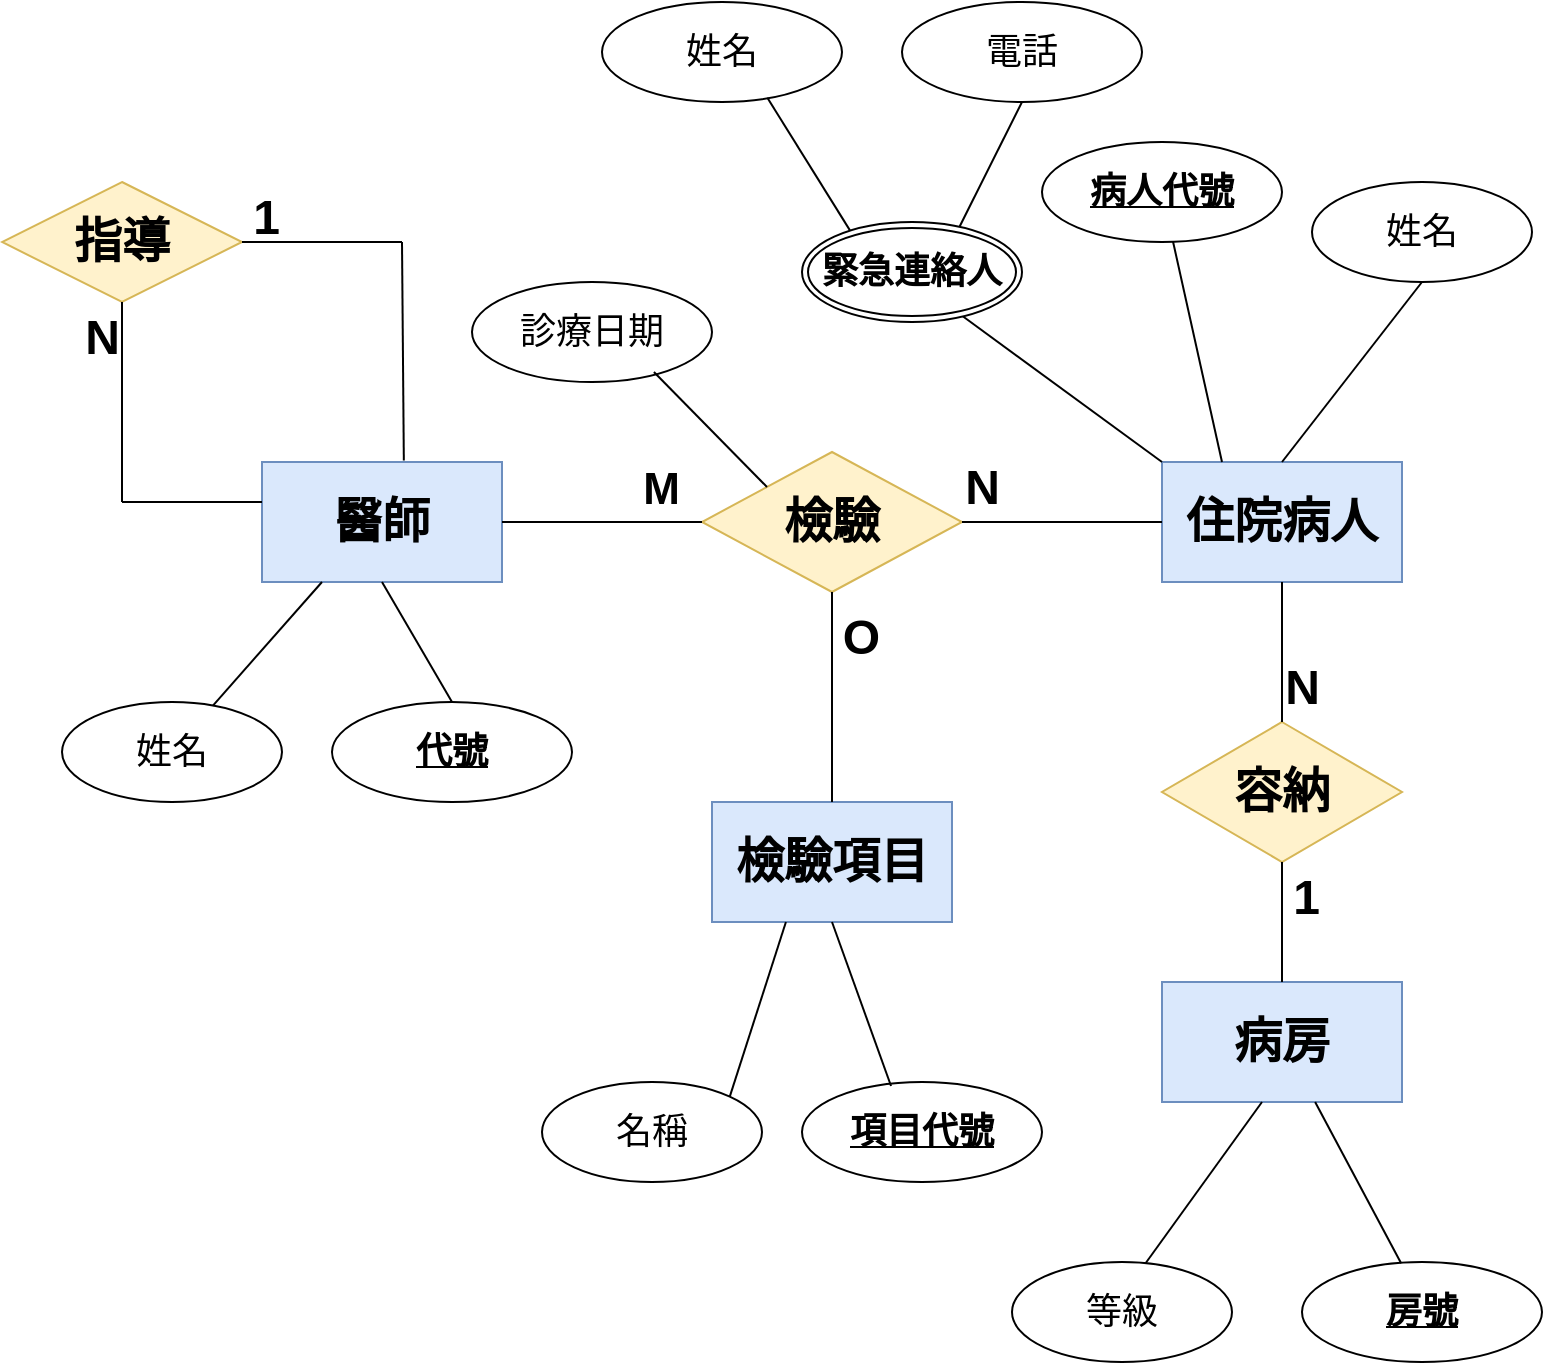 <mxfile version="27.0.2">
  <diagram name="Page-1" id="cqVtKn7EBuxshjFLG5_r">
    <mxGraphModel dx="1410" dy="856" grid="1" gridSize="10" guides="1" tooltips="1" connect="1" arrows="1" fold="1" page="1" pageScale="1" pageWidth="827" pageHeight="1169" math="0" shadow="0">
      <root>
        <mxCell id="0" />
        <mxCell id="1" parent="0" />
        <mxCell id="WPy_mO1lc_CJaPaNIeYg-1" value="&lt;h1&gt;醫師&lt;/h1&gt;" style="rounded=0;whiteSpace=wrap;html=1;fillColor=#dae8fc;strokeColor=#6c8ebf;" parent="1" vertex="1">
          <mxGeometry x="160" y="290" width="120" height="60" as="geometry" />
        </mxCell>
        <mxCell id="WPy_mO1lc_CJaPaNIeYg-2" value="&lt;h1&gt;檢驗&lt;/h1&gt;" style="rhombus;whiteSpace=wrap;html=1;fillColor=#fff2cc;strokeColor=#d6b656;" parent="1" vertex="1">
          <mxGeometry x="380" y="285" width="130" height="70" as="geometry" />
        </mxCell>
        <mxCell id="WPy_mO1lc_CJaPaNIeYg-4" value="&lt;h1&gt;住院病人&lt;/h1&gt;" style="rounded=0;whiteSpace=wrap;html=1;fillColor=#dae8fc;strokeColor=#6c8ebf;" parent="1" vertex="1">
          <mxGeometry x="610" y="290" width="120" height="60" as="geometry" />
        </mxCell>
        <mxCell id="WPy_mO1lc_CJaPaNIeYg-5" value="" style="endArrow=none;html=1;rounded=0;entryX=1;entryY=0.5;entryDx=0;entryDy=0;exitX=0;exitY=0.5;exitDx=0;exitDy=0;" parent="1" source="WPy_mO1lc_CJaPaNIeYg-4" target="WPy_mO1lc_CJaPaNIeYg-2" edge="1">
          <mxGeometry relative="1" as="geometry">
            <mxPoint x="430" y="520" as="sourcePoint" />
            <mxPoint x="590" y="520" as="targetPoint" />
          </mxGeometry>
        </mxCell>
        <mxCell id="WPy_mO1lc_CJaPaNIeYg-6" value="&lt;h1&gt;N&lt;/h1&gt;" style="resizable=0;html=1;whiteSpace=wrap;align=right;verticalAlign=bottom;" parent="WPy_mO1lc_CJaPaNIeYg-5" connectable="0" vertex="1">
          <mxGeometry x="1" relative="1" as="geometry">
            <mxPoint x="20" y="15" as="offset" />
          </mxGeometry>
        </mxCell>
        <mxCell id="WPy_mO1lc_CJaPaNIeYg-7" value="" style="endArrow=none;html=1;rounded=0;exitX=1;exitY=0.5;exitDx=0;exitDy=0;entryX=0;entryY=0.5;entryDx=0;entryDy=0;" parent="1" source="WPy_mO1lc_CJaPaNIeYg-1" target="WPy_mO1lc_CJaPaNIeYg-2" edge="1">
          <mxGeometry relative="1" as="geometry">
            <mxPoint x="430" y="520" as="sourcePoint" />
            <mxPoint x="590" y="520" as="targetPoint" />
          </mxGeometry>
        </mxCell>
        <mxCell id="WPy_mO1lc_CJaPaNIeYg-8" value="&lt;h1&gt;&lt;font style=&quot;font-size: 22px;&quot;&gt;M&lt;/font&gt;&lt;/h1&gt;" style="resizable=0;html=1;whiteSpace=wrap;align=right;verticalAlign=bottom;" parent="WPy_mO1lc_CJaPaNIeYg-7" connectable="0" vertex="1">
          <mxGeometry x="1" relative="1" as="geometry">
            <mxPoint x="-10" y="15" as="offset" />
          </mxGeometry>
        </mxCell>
        <mxCell id="WPy_mO1lc_CJaPaNIeYg-9" value="&lt;h2&gt;&lt;u&gt;代號&lt;/u&gt;&lt;/h2&gt;" style="ellipse;whiteSpace=wrap;html=1;" parent="1" vertex="1">
          <mxGeometry x="195" y="410" width="120" height="50" as="geometry" />
        </mxCell>
        <mxCell id="WPy_mO1lc_CJaPaNIeYg-10" value="" style="endArrow=none;html=1;rounded=0;entryX=0.5;entryY=0;entryDx=0;entryDy=0;exitX=0.5;exitY=1;exitDx=0;exitDy=0;" parent="1" source="WPy_mO1lc_CJaPaNIeYg-1" target="WPy_mO1lc_CJaPaNIeYg-9" edge="1">
          <mxGeometry relative="1" as="geometry">
            <mxPoint x="280" y="290" as="sourcePoint" />
            <mxPoint x="740" y="520" as="targetPoint" />
          </mxGeometry>
        </mxCell>
        <mxCell id="WPy_mO1lc_CJaPaNIeYg-11" value="&lt;h2&gt;&lt;span style=&quot;font-weight: normal;&quot;&gt;姓名&lt;/span&gt;&lt;/h2&gt;" style="ellipse;whiteSpace=wrap;html=1;align=center;" parent="1" vertex="1">
          <mxGeometry x="60" y="410" width="110" height="50" as="geometry" />
        </mxCell>
        <mxCell id="WPy_mO1lc_CJaPaNIeYg-17" value="" style="endArrow=none;html=1;rounded=0;entryX=0.25;entryY=1;entryDx=0;entryDy=0;" parent="1" source="WPy_mO1lc_CJaPaNIeYg-11" target="WPy_mO1lc_CJaPaNIeYg-1" edge="1">
          <mxGeometry relative="1" as="geometry">
            <mxPoint x="430" y="510" as="sourcePoint" />
            <mxPoint x="590" y="510" as="targetPoint" />
          </mxGeometry>
        </mxCell>
        <mxCell id="WPy_mO1lc_CJaPaNIeYg-21" value="&lt;h2&gt;&lt;u&gt;病人代號&lt;/u&gt;&lt;/h2&gt;" style="ellipse;whiteSpace=wrap;html=1;" parent="1" vertex="1">
          <mxGeometry x="550" y="130" width="120" height="50" as="geometry" />
        </mxCell>
        <mxCell id="WPy_mO1lc_CJaPaNIeYg-22" value="&lt;h2&gt;&lt;span style=&quot;font-weight: normal;&quot;&gt;姓名&lt;/span&gt;&lt;/h2&gt;" style="ellipse;whiteSpace=wrap;html=1;align=center;" parent="1" vertex="1">
          <mxGeometry x="685" y="150" width="110" height="50" as="geometry" />
        </mxCell>
        <mxCell id="WPy_mO1lc_CJaPaNIeYg-24" value="" style="endArrow=none;html=1;rounded=0;exitX=0.25;exitY=0;exitDx=0;exitDy=0;" parent="1" source="WPy_mO1lc_CJaPaNIeYg-4" target="WPy_mO1lc_CJaPaNIeYg-21" edge="1">
          <mxGeometry relative="1" as="geometry">
            <mxPoint x="650" y="290" as="sourcePoint" />
            <mxPoint x="590" y="510" as="targetPoint" />
          </mxGeometry>
        </mxCell>
        <mxCell id="WPy_mO1lc_CJaPaNIeYg-25" value="" style="endArrow=none;html=1;rounded=0;entryX=0.5;entryY=1;entryDx=0;entryDy=0;exitX=0.5;exitY=0;exitDx=0;exitDy=0;" parent="1" source="WPy_mO1lc_CJaPaNIeYg-4" target="WPy_mO1lc_CJaPaNIeYg-22" edge="1">
          <mxGeometry relative="1" as="geometry">
            <mxPoint x="720" y="290" as="sourcePoint" />
            <mxPoint x="960" y="320" as="targetPoint" />
          </mxGeometry>
        </mxCell>
        <mxCell id="WPy_mO1lc_CJaPaNIeYg-26" value="" style="endArrow=none;html=1;rounded=0;entryX=0.723;entryY=0.93;entryDx=0;entryDy=0;exitX=0;exitY=0;exitDx=0;exitDy=0;entryPerimeter=0;" parent="1" source="WPy_mO1lc_CJaPaNIeYg-4" target="WPy_mO1lc_CJaPaNIeYg-31" edge="1">
          <mxGeometry relative="1" as="geometry">
            <mxPoint x="740" y="360" as="sourcePoint" />
            <mxPoint x="697.5" y="422" as="targetPoint" />
          </mxGeometry>
        </mxCell>
        <mxCell id="WPy_mO1lc_CJaPaNIeYg-31" value="&lt;h2&gt;緊急連絡人&lt;/h2&gt;" style="ellipse;shape=doubleEllipse;margin=3;whiteSpace=wrap;html=1;align=center;" parent="1" vertex="1">
          <mxGeometry x="430" y="170" width="110" height="50" as="geometry" />
        </mxCell>
        <mxCell id="WPy_mO1lc_CJaPaNIeYg-32" value="&lt;h2&gt;&lt;span style=&quot;font-weight: normal;&quot;&gt;姓名&lt;/span&gt;&lt;/h2&gt;" style="ellipse;whiteSpace=wrap;html=1;align=center;" parent="1" vertex="1">
          <mxGeometry x="330" y="60" width="120" height="50" as="geometry" />
        </mxCell>
        <mxCell id="WPy_mO1lc_CJaPaNIeYg-33" value="&lt;h2&gt;&lt;span style=&quot;font-weight: normal;&quot;&gt;電話&lt;/span&gt;&lt;/h2&gt;" style="ellipse;whiteSpace=wrap;html=1;align=center;" parent="1" vertex="1">
          <mxGeometry x="480" y="60" width="120" height="50" as="geometry" />
        </mxCell>
        <mxCell id="WPy_mO1lc_CJaPaNIeYg-34" value="" style="endArrow=none;html=1;rounded=0;exitX=0.689;exitY=0.957;exitDx=0;exitDy=0;exitPerimeter=0;entryX=0.218;entryY=0.084;entryDx=0;entryDy=0;entryPerimeter=0;" parent="1" source="WPy_mO1lc_CJaPaNIeYg-32" target="WPy_mO1lc_CJaPaNIeYg-31" edge="1">
          <mxGeometry relative="1" as="geometry">
            <mxPoint x="440" y="490" as="sourcePoint" />
            <mxPoint x="400" y="180" as="targetPoint" />
          </mxGeometry>
        </mxCell>
        <mxCell id="WPy_mO1lc_CJaPaNIeYg-35" value="" style="endArrow=none;html=1;rounded=0;entryX=0.716;entryY=0.048;entryDx=0;entryDy=0;entryPerimeter=0;exitX=0.5;exitY=1;exitDx=0;exitDy=0;" parent="1" source="WPy_mO1lc_CJaPaNIeYg-33" target="WPy_mO1lc_CJaPaNIeYg-31" edge="1">
          <mxGeometry relative="1" as="geometry">
            <mxPoint x="445" y="150" as="sourcePoint" />
            <mxPoint x="698" y="480" as="targetPoint" />
          </mxGeometry>
        </mxCell>
        <mxCell id="WPy_mO1lc_CJaPaNIeYg-36" value="&lt;h1&gt;檢驗項目&lt;/h1&gt;" style="rounded=0;whiteSpace=wrap;html=1;fillColor=#dae8fc;strokeColor=#6c8ebf;" parent="1" vertex="1">
          <mxGeometry x="385" y="460" width="120" height="60" as="geometry" />
        </mxCell>
        <mxCell id="WPy_mO1lc_CJaPaNIeYg-38" value="" style="endArrow=none;html=1;rounded=0;entryX=0.5;entryY=1;entryDx=0;entryDy=0;exitX=0.5;exitY=0;exitDx=0;exitDy=0;" parent="1" source="WPy_mO1lc_CJaPaNIeYg-36" target="WPy_mO1lc_CJaPaNIeYg-2" edge="1">
          <mxGeometry relative="1" as="geometry">
            <mxPoint x="270" y="414.5" as="sourcePoint" />
            <mxPoint x="430" y="414.5" as="targetPoint" />
          </mxGeometry>
        </mxCell>
        <mxCell id="WPy_mO1lc_CJaPaNIeYg-39" value="&lt;h1&gt;O&lt;/h1&gt;" style="resizable=0;html=1;whiteSpace=wrap;align=right;verticalAlign=bottom;" parent="WPy_mO1lc_CJaPaNIeYg-38" connectable="0" vertex="1">
          <mxGeometry x="1" relative="1" as="geometry">
            <mxPoint x="25" y="55" as="offset" />
          </mxGeometry>
        </mxCell>
        <mxCell id="WPy_mO1lc_CJaPaNIeYg-40" value="&lt;h2&gt;&lt;u&gt;項目代號&lt;/u&gt;&lt;/h2&gt;" style="ellipse;whiteSpace=wrap;html=1;" parent="1" vertex="1">
          <mxGeometry x="430" y="600" width="120" height="50" as="geometry" />
        </mxCell>
        <mxCell id="WPy_mO1lc_CJaPaNIeYg-41" value="" style="endArrow=none;html=1;rounded=0;entryX=0.5;entryY=1;entryDx=0;entryDy=0;exitX=0.371;exitY=0.04;exitDx=0;exitDy=0;exitPerimeter=0;" parent="1" source="WPy_mO1lc_CJaPaNIeYg-40" target="WPy_mO1lc_CJaPaNIeYg-36" edge="1">
          <mxGeometry relative="1" as="geometry">
            <mxPoint x="200" y="600" as="sourcePoint" />
            <mxPoint x="330" y="590" as="targetPoint" />
          </mxGeometry>
        </mxCell>
        <mxCell id="WPy_mO1lc_CJaPaNIeYg-43" value="&lt;h2&gt;&lt;span style=&quot;font-weight: normal;&quot;&gt;名稱&lt;/span&gt;&lt;/h2&gt;" style="ellipse;whiteSpace=wrap;html=1;align=center;" parent="1" vertex="1">
          <mxGeometry x="300" y="600" width="110" height="50" as="geometry" />
        </mxCell>
        <mxCell id="WPy_mO1lc_CJaPaNIeYg-45" value="" style="endArrow=none;html=1;rounded=0;exitX=1;exitY=0;exitDx=0;exitDy=0;entryX=0.308;entryY=1;entryDx=0;entryDy=0;entryPerimeter=0;" parent="1" source="WPy_mO1lc_CJaPaNIeYg-43" target="WPy_mO1lc_CJaPaNIeYg-36" edge="1">
          <mxGeometry relative="1" as="geometry">
            <mxPoint x="100" y="520" as="sourcePoint" />
            <mxPoint x="260" y="520" as="targetPoint" />
          </mxGeometry>
        </mxCell>
        <mxCell id="WPy_mO1lc_CJaPaNIeYg-46" value="&lt;h1&gt;病房&lt;/h1&gt;" style="rounded=0;whiteSpace=wrap;html=1;fillColor=#dae8fc;strokeColor=#6c8ebf;" parent="1" vertex="1">
          <mxGeometry x="610" y="550" width="120" height="60" as="geometry" />
        </mxCell>
        <mxCell id="WPy_mO1lc_CJaPaNIeYg-47" value="&lt;h2&gt;&lt;u&gt;房號&lt;/u&gt;&lt;/h2&gt;" style="ellipse;whiteSpace=wrap;html=1;" parent="1" vertex="1">
          <mxGeometry x="680" y="690" width="120" height="50" as="geometry" />
        </mxCell>
        <mxCell id="WPy_mO1lc_CJaPaNIeYg-48" value="&lt;h2&gt;&lt;span style=&quot;font-weight: normal;&quot;&gt;等級&lt;/span&gt;&lt;/h2&gt;" style="ellipse;whiteSpace=wrap;html=1;align=center;" parent="1" vertex="1">
          <mxGeometry x="535" y="690" width="110" height="50" as="geometry" />
        </mxCell>
        <mxCell id="WPy_mO1lc_CJaPaNIeYg-49" value="" style="endArrow=none;html=1;rounded=0;exitX=0.608;exitY=0.01;exitDx=0;exitDy=0;exitPerimeter=0;" parent="1" source="WPy_mO1lc_CJaPaNIeYg-48" edge="1">
          <mxGeometry relative="1" as="geometry">
            <mxPoint x="550" y="601" as="sourcePoint" />
            <mxPoint x="660" y="610" as="targetPoint" />
          </mxGeometry>
        </mxCell>
        <mxCell id="WPy_mO1lc_CJaPaNIeYg-50" value="" style="endArrow=none;html=1;rounded=0;entryX=0.638;entryY=1;entryDx=0;entryDy=0;exitX=0.413;exitY=0.012;exitDx=0;exitDy=0;exitPerimeter=0;entryPerimeter=0;" parent="1" source="WPy_mO1lc_CJaPaNIeYg-47" target="WPy_mO1lc_CJaPaNIeYg-46" edge="1">
          <mxGeometry relative="1" as="geometry">
            <mxPoint x="548" y="624" as="sourcePoint" />
            <mxPoint x="634" y="550" as="targetPoint" />
          </mxGeometry>
        </mxCell>
        <mxCell id="WPy_mO1lc_CJaPaNIeYg-51" value="&lt;h1&gt;容納&lt;/h1&gt;" style="rhombus;whiteSpace=wrap;html=1;fillColor=#fff2cc;strokeColor=#d6b656;" parent="1" vertex="1">
          <mxGeometry x="610" y="420" width="120" height="70" as="geometry" />
        </mxCell>
        <mxCell id="WPy_mO1lc_CJaPaNIeYg-52" value="" style="endArrow=none;html=1;rounded=0;entryX=0.5;entryY=0;entryDx=0;entryDy=0;exitX=0.5;exitY=1;exitDx=0;exitDy=0;" parent="1" source="WPy_mO1lc_CJaPaNIeYg-4" target="WPy_mO1lc_CJaPaNIeYg-51" edge="1">
          <mxGeometry relative="1" as="geometry">
            <mxPoint x="620" y="330" as="sourcePoint" />
            <mxPoint x="520" y="330" as="targetPoint" />
          </mxGeometry>
        </mxCell>
        <mxCell id="WPy_mO1lc_CJaPaNIeYg-53" value="&lt;h1&gt;N&lt;/h1&gt;" style="resizable=0;html=1;whiteSpace=wrap;align=right;verticalAlign=bottom;" parent="WPy_mO1lc_CJaPaNIeYg-52" connectable="0" vertex="1">
          <mxGeometry x="1" relative="1" as="geometry">
            <mxPoint x="20" y="15" as="offset" />
          </mxGeometry>
        </mxCell>
        <mxCell id="WPy_mO1lc_CJaPaNIeYg-54" value="" style="endArrow=none;html=1;rounded=0;entryX=0.5;entryY=1;entryDx=0;entryDy=0;exitX=0.5;exitY=0;exitDx=0;exitDy=0;" parent="1" source="WPy_mO1lc_CJaPaNIeYg-46" target="WPy_mO1lc_CJaPaNIeYg-51" edge="1">
          <mxGeometry relative="1" as="geometry">
            <mxPoint x="680" y="360" as="sourcePoint" />
            <mxPoint x="680" y="430" as="targetPoint" />
          </mxGeometry>
        </mxCell>
        <mxCell id="WPy_mO1lc_CJaPaNIeYg-55" value="&lt;h1&gt;1&lt;/h1&gt;" style="resizable=0;html=1;whiteSpace=wrap;align=right;verticalAlign=bottom;" parent="WPy_mO1lc_CJaPaNIeYg-54" connectable="0" vertex="1">
          <mxGeometry x="1" relative="1" as="geometry">
            <mxPoint x="20" y="50" as="offset" />
          </mxGeometry>
        </mxCell>
        <mxCell id="WPy_mO1lc_CJaPaNIeYg-57" value="&lt;h1&gt;指導&lt;/h1&gt;" style="shape=rhombus;perimeter=rhombusPerimeter;whiteSpace=wrap;html=1;align=center;fillColor=#fff2cc;strokeColor=#d6b656;" parent="1" vertex="1">
          <mxGeometry x="30" y="150" width="120" height="60" as="geometry" />
        </mxCell>
        <mxCell id="WPy_mO1lc_CJaPaNIeYg-59" value="" style="endArrow=none;html=1;rounded=0;entryX=0.591;entryY=-0.013;entryDx=0;entryDy=0;entryPerimeter=0;" parent="1" target="WPy_mO1lc_CJaPaNIeYg-1" edge="1">
          <mxGeometry relative="1" as="geometry">
            <mxPoint x="230" y="180" as="sourcePoint" />
            <mxPoint x="310" y="240" as="targetPoint" />
          </mxGeometry>
        </mxCell>
        <mxCell id="WPy_mO1lc_CJaPaNIeYg-60" value="" style="endArrow=none;html=1;rounded=0;entryX=1;entryY=0.5;entryDx=0;entryDy=0;" parent="1" target="WPy_mO1lc_CJaPaNIeYg-57" edge="1">
          <mxGeometry relative="1" as="geometry">
            <mxPoint x="230" y="180" as="sourcePoint" />
            <mxPoint x="320" y="150" as="targetPoint" />
          </mxGeometry>
        </mxCell>
        <mxCell id="WPy_mO1lc_CJaPaNIeYg-61" value="&lt;h1&gt;1&lt;/h1&gt;" style="resizable=0;html=1;whiteSpace=wrap;align=right;verticalAlign=bottom;" parent="WPy_mO1lc_CJaPaNIeYg-60" connectable="0" vertex="1">
          <mxGeometry x="1" relative="1" as="geometry">
            <mxPoint x="20" y="20" as="offset" />
          </mxGeometry>
        </mxCell>
        <mxCell id="WPy_mO1lc_CJaPaNIeYg-62" value="" style="endArrow=none;html=1;rounded=0;" parent="1" edge="1">
          <mxGeometry relative="1" as="geometry">
            <mxPoint x="90" y="310" as="sourcePoint" />
            <mxPoint x="160" y="310" as="targetPoint" />
            <Array as="points">
              <mxPoint x="120" y="310" />
            </Array>
          </mxGeometry>
        </mxCell>
        <mxCell id="WPy_mO1lc_CJaPaNIeYg-63" value="" style="endArrow=none;html=1;rounded=0;entryX=0.5;entryY=1;entryDx=0;entryDy=0;" parent="1" target="WPy_mO1lc_CJaPaNIeYg-57" edge="1">
          <mxGeometry relative="1" as="geometry">
            <mxPoint x="90" y="310" as="sourcePoint" />
            <mxPoint x="74.41" y="290" as="targetPoint" />
          </mxGeometry>
        </mxCell>
        <mxCell id="WPy_mO1lc_CJaPaNIeYg-64" value="&lt;h1&gt;N&lt;/h1&gt;" style="resizable=0;html=1;whiteSpace=wrap;align=right;verticalAlign=bottom;" parent="WPy_mO1lc_CJaPaNIeYg-63" connectable="0" vertex="1">
          <mxGeometry x="1" relative="1" as="geometry">
            <mxPoint y="50" as="offset" />
          </mxGeometry>
        </mxCell>
        <mxCell id="Pt_ognKEOlxeWulRLj8X-1" value="&lt;h2&gt;&lt;span style=&quot;font-weight: normal;&quot;&gt;診療日期&lt;/span&gt;&lt;/h2&gt;" style="ellipse;whiteSpace=wrap;html=1;align=center;" vertex="1" parent="1">
          <mxGeometry x="265" y="200" width="120" height="50" as="geometry" />
        </mxCell>
        <mxCell id="Pt_ognKEOlxeWulRLj8X-2" value="" style="endArrow=none;html=1;rounded=0;exitX=0.758;exitY=0.9;exitDx=0;exitDy=0;exitPerimeter=0;entryX=0;entryY=0;entryDx=0;entryDy=0;" edge="1" parent="1" source="Pt_ognKEOlxeWulRLj8X-1" target="WPy_mO1lc_CJaPaNIeYg-2">
          <mxGeometry relative="1" as="geometry">
            <mxPoint x="363" y="148" as="sourcePoint" />
            <mxPoint x="414" y="194" as="targetPoint" />
          </mxGeometry>
        </mxCell>
      </root>
    </mxGraphModel>
  </diagram>
</mxfile>
